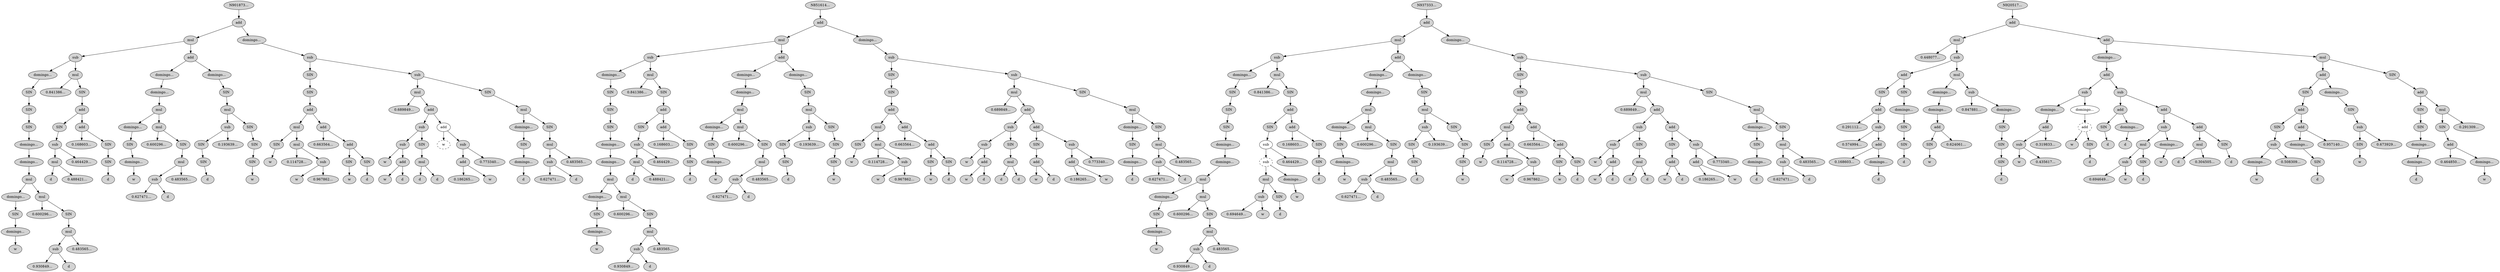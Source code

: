 digraph Population_17 {
N901873[ style="filled"  label="N901873..."];
N901873 -> N901874;
N901874[ style="filled"  label="add"];
N901874 -> N901875;
N901875[ style="filled"  label="mul"];
N901875 -> N901876;
N901876[ style="filled"  label="sub"];
N901876 -> N901877;
N901877[ style="filled"  label="domingo..."];
N901877 -> N901878;
N901878[ style="filled"  label="SIN"];
N901878 -> N901879;
N901879[ style="filled"  label="SIN"];
N901879 -> N901880;
N901880[ style="filled"  label="SIN"];
N901880 -> N901881;
N901881[ style="filled"  label="domingo..."];
N901881 -> N901882;
N901882[ style="filled"  label="domingo..."];
N901882 -> N901883;
N901883[ style="filled"  label="mul"];
N901883 -> N901884;
N901884[ style="filled"  label="domingo..."];
N901884 -> N901885;
N901885[ style="filled"  label="SIN"];
N901885 -> N901886;
N901886[ style="filled"  label="domingo..."];
N901886 -> N901887;
N901887[ style="filled"  label="w"];
N901883 -> N901888;
N901888[ style="filled"  label="mul"];
N901888 -> N901889;
N901889[ style="filled"  label="0.600296..."];
N901888 -> N901890;
N901890[ style="filled"  label="SIN"];
N901890 -> N901891;
N901891[ style="filled"  label="mul"];
N901891 -> N901892;
N901892[ style="filled"  label="sub"];
N901892 -> N901893;
N901893[ style="filled"  label="0.930849..."];
N901892 -> N901894;
N901894[ style="filled"  label="d"];
N901891 -> N901895;
N901895[ style="filled"  label="0.483565..."];
N901876 -> N901896;
N901896[ style="filled"  label="mul"];
N901896 -> N901897;
N901897[ style="filled"  label="0.841386..."];
N901896 -> N901898;
N901898[ style="filled"  label="SIN"];
N901898 -> N901899;
N901899[ style="filled"  label="add"];
N901899 -> N901900;
N901900[ style="filled"  label="SIN"];
N901900 -> N901901;
N901901[ style="filled"  label="sub"];
N901901 -> N901902;
N901902[ style="filled"  label="mul"];
N901902 -> N901903;
N901903[ style="filled"  label="d"];
N901902 -> N901904;
N901904[ style="filled"  label="0.488421..."];
N901901 -> N901905;
N901905[ style="filled"  label="0.464429..."];
N901899 -> N901906;
N901906[ style="filled"  label="add"];
N901906 -> N901907;
N901907[ style="filled"  label="0.168603..."];
N901906 -> N901908;
N901908[ style="filled"  label="SIN"];
N901908 -> N901909;
N901909[ style="filled"  label="SIN"];
N901909 -> N901910;
N901910[ style="filled"  label="d"];
N901875 -> N901911;
N901911[ style="filled"  label="add"];
N901911 -> N901912;
N901912[ style="filled"  label="domingo..."];
N901912 -> N901913;
N901913[ style="filled"  label="domingo..."];
N901913 -> N901914;
N901914[ style="filled"  label="mul"];
N901914 -> N901915;
N901915[ style="filled"  label="domingo..."];
N901915 -> N901916;
N901916[ style="filled"  label="SIN"];
N901916 -> N901917;
N901917[ style="filled"  label="domingo..."];
N901917 -> N901918;
N901918[ style="filled"  label="w"];
N901914 -> N901919;
N901919[ style="filled"  label="mul"];
N901919 -> N901920;
N901920[ style="filled"  label="0.600296..."];
N901919 -> N901921;
N901921[ style="filled"  label="SIN"];
N901921 -> N901922;
N901922[ style="filled"  label="mul"];
N901922 -> N901923;
N901923[ style="filled"  label="sub"];
N901923 -> N901924;
N901924[ style="filled"  label="0.627471..."];
N901923 -> N901925;
N901925[ style="filled"  label="d"];
N901922 -> N901926;
N901926[ style="filled"  label="0.483565..."];
N901911 -> N901927;
N901927[ style="filled"  label="domingo..."];
N901927 -> N901928;
N901928[ style="filled"  label="SIN"];
N901928 -> N901929;
N901929[ style="filled"  label="mul"];
N901929 -> N901930;
N901930[ style="filled"  label="sub"];
N901930 -> N901931;
N901931[ style="filled"  label="SIN"];
N901931 -> N901932;
N901932[ style="filled"  label="SIN"];
N901932 -> N901933;
N901933[ style="filled"  label="d"];
N901930 -> N901934;
N901934[ style="filled"  label="0.193639..."];
N901929 -> N901935;
N901935[ style="filled"  label="SIN"];
N901935 -> N901936;
N901936[ style="filled"  label="SIN"];
N901936 -> N901937;
N901937[ style="filled"  label="SIN"];
N901937 -> N901938;
N901938[ style="filled"  label="w"];
N901874 -> N901939;
N901939[ style="filled"  label="domingo..."];
N901939 -> N901940;
N901940[ style="filled"  label="sub"];
N901940 -> N901941;
N901941[ style="filled"  label="SIN"];
N901941 -> N901942;
N901942[ style="filled"  label="SIN"];
N901942 -> N901943;
N901943[ style="filled"  label="add"];
N901943 -> N901944;
N901944[ style="filled"  label="mul"];
N901944 -> N901945;
N901945[ style="filled"  label="SIN"];
N901945 -> N901946;
N901946[ style="filled"  label="w"];
N901944 -> N901947;
N901947[ style="filled"  label="mul"];
N901947 -> N901948;
N901948[ style="filled"  label="0.114728..."];
N901947 -> N901949;
N901949[ style="filled"  label="sub"];
N901949 -> N901950;
N901950[ style="filled"  label="w"];
N901949 -> N901951;
N901951[ style="filled"  label="0.967862..."];
N901943 -> N901952;
N901952[ style="filled"  label="add"];
N901952 -> N901953;
N901953[ style="filled"  label="0.663564..."];
N901952 -> N901954;
N901954[ style="filled"  label="add"];
N901954 -> N901955;
N901955[ style="filled"  label="SIN"];
N901955 -> N901956;
N901956[ style="filled"  label="w"];
N901954 -> N901957;
N901957[ style="filled"  label="SIN"];
N901957 -> N901958;
N901958[ style="filled"  label="d"];
N901940 -> N901959;
N901959[ style="filled"  label="sub"];
N901959 -> N901960;
N901960[ style="filled"  label="mul"];
N901960 -> N901961;
N901961[ style="filled"  label="0.689849..."];
N901960 -> N901962;
N901962[ style="filled"  label="add"];
N901962 -> N901963;
N901963[ style="filled"  label="sub"];
N901963 -> N901964;
N901964[ style="filled"  label="sub"];
N901964 -> N901965;
N901965[ style="filled"  label="w"];
N901964 -> N901966;
N901966[ style="filled"  label="add"];
N901966 -> N901967;
N901967[ style="filled"  label="w"];
N901966 -> N901968;
N901968[ style="filled"  label="d"];
N901963 -> N901969;
N901969[ style="filled"  label="SIN"];
N901969 -> N901970;
N901970[ style="filled"  label="mul"];
N901970 -> N901971;
N901971[ style="filled"  label="d"];
N901970 -> N901972;
N901972[ style="filled"  label="d"];
N901962 -> N901973;
N901973[ style="solid"  label="add"];
N901973 -> N902092;
N902092[ style="dashed"  label="w"];
N901973 -> N901978;
N901978[ style="filled"  label="sub"];
N901978 -> N901979;
N901979[ style="filled"  label="add"];
N901979 -> N901980;
N901980[ style="filled"  label="0.186265..."];
N901979 -> N901981;
N901981[ style="filled"  label="w"];
N901978 -> N901982;
N901982[ style="filled"  label="0.773340..."];
N901959 -> N901983;
N901983[ style="filled"  label="SIN"];
N901983 -> N901984;
N901984[ style="filled"  label="mul"];
N901984 -> N901985;
N901985[ style="filled"  label="domingo..."];
N901985 -> N901986;
N901986[ style="filled"  label="SIN"];
N901986 -> N901987;
N901987[ style="filled"  label="domingo..."];
N901987 -> N901988;
N901988[ style="filled"  label="d"];
N901984 -> N901989;
N901989[ style="filled"  label="SIN"];
N901989 -> N901990;
N901990[ style="filled"  label="mul"];
N901990 -> N901991;
N901991[ style="filled"  label="sub"];
N901991 -> N901992;
N901992[ style="filled"  label="0.627471..."];
N901991 -> N901993;
N901993[ style="filled"  label="d"];
N901990 -> N901994;
N901994[ style="filled"  label="0.483565..."];

N851614[ style="filled"  label="N851614..."];
N851614 -> N851615;
N851615[ style="filled"  label="add"];
N851615 -> N851616;
N851616[ style="filled"  label="mul"];
N851616 -> N851617;
N851617[ style="filled"  label="sub"];
N851617 -> N851618;
N851618[ style="filled"  label="domingo..."];
N851618 -> N851619;
N851619[ style="filled"  label="SIN"];
N851619 -> N851620;
N851620[ style="filled"  label="SIN"];
N851620 -> N851621;
N851621[ style="filled"  label="SIN"];
N851621 -> N851622;
N851622[ style="filled"  label="domingo..."];
N851622 -> N851623;
N851623[ style="filled"  label="domingo..."];
N851623 -> N851624;
N851624[ style="filled"  label="mul"];
N851624 -> N851625;
N851625[ style="filled"  label="domingo..."];
N851625 -> N851626;
N851626[ style="filled"  label="SIN"];
N851626 -> N851627;
N851627[ style="filled"  label="domingo..."];
N851627 -> N851628;
N851628[ style="filled"  label="w"];
N851624 -> N851629;
N851629[ style="filled"  label="mul"];
N851629 -> N851630;
N851630[ style="filled"  label="0.600296..."];
N851629 -> N851631;
N851631[ style="filled"  label="SIN"];
N851631 -> N851632;
N851632[ style="filled"  label="mul"];
N851632 -> N851633;
N851633[ style="filled"  label="sub"];
N851633 -> N851634;
N851634[ style="filled"  label="0.930849..."];
N851633 -> N851635;
N851635[ style="filled"  label="d"];
N851632 -> N851636;
N851636[ style="filled"  label="0.483565..."];
N851617 -> N851637;
N851637[ style="filled"  label="mul"];
N851637 -> N851638;
N851638[ style="filled"  label="0.841386..."];
N851637 -> N851639;
N851639[ style="filled"  label="SIN"];
N851639 -> N851640;
N851640[ style="filled"  label="add"];
N851640 -> N851641;
N851641[ style="filled"  label="SIN"];
N851641 -> N851642;
N851642[ style="filled"  label="sub"];
N851642 -> N851643;
N851643[ style="filled"  label="mul"];
N851643 -> N851644;
N851644[ style="filled"  label="d"];
N851643 -> N851645;
N851645[ style="filled"  label="0.488421..."];
N851642 -> N851646;
N851646[ style="filled"  label="0.464429..."];
N851640 -> N851647;
N851647[ style="filled"  label="add"];
N851647 -> N851648;
N851648[ style="filled"  label="0.168603..."];
N851647 -> N851649;
N851649[ style="filled"  label="SIN"];
N851649 -> N851650;
N851650[ style="filled"  label="SIN"];
N851650 -> N851651;
N851651[ style="filled"  label="d"];
N851616 -> N851652;
N851652[ style="filled"  label="add"];
N851652 -> N851653;
N851653[ style="filled"  label="domingo..."];
N851653 -> N851654;
N851654[ style="filled"  label="domingo..."];
N851654 -> N851655;
N851655[ style="filled"  label="mul"];
N851655 -> N851656;
N851656[ style="filled"  label="domingo..."];
N851656 -> N851657;
N851657[ style="filled"  label="SIN"];
N851657 -> N851658;
N851658[ style="filled"  label="domingo..."];
N851658 -> N851659;
N851659[ style="filled"  label="w"];
N851655 -> N851660;
N851660[ style="filled"  label="mul"];
N851660 -> N851661;
N851661[ style="filled"  label="0.600296..."];
N851660 -> N851662;
N851662[ style="filled"  label="SIN"];
N851662 -> N851663;
N851663[ style="filled"  label="mul"];
N851663 -> N851664;
N851664[ style="filled"  label="sub"];
N851664 -> N851665;
N851665[ style="filled"  label="0.627471..."];
N851664 -> N851666;
N851666[ style="filled"  label="d"];
N851663 -> N851667;
N851667[ style="filled"  label="0.483565..."];
N851652 -> N851668;
N851668[ style="filled"  label="domingo..."];
N851668 -> N851669;
N851669[ style="filled"  label="SIN"];
N851669 -> N851670;
N851670[ style="filled"  label="mul"];
N851670 -> N851671;
N851671[ style="filled"  label="sub"];
N851671 -> N851672;
N851672[ style="filled"  label="SIN"];
N851672 -> N851673;
N851673[ style="filled"  label="SIN"];
N851673 -> N851674;
N851674[ style="filled"  label="d"];
N851671 -> N851675;
N851675[ style="filled"  label="0.193639..."];
N851670 -> N851676;
N851676[ style="filled"  label="SIN"];
N851676 -> N851677;
N851677[ style="filled"  label="SIN"];
N851677 -> N851678;
N851678[ style="filled"  label="SIN"];
N851678 -> N851679;
N851679[ style="filled"  label="w"];
N851615 -> N851680;
N851680[ style="filled"  label="domingo..."];
N851680 -> N851681;
N851681[ style="filled"  label="sub"];
N851681 -> N851682;
N851682[ style="filled"  label="SIN"];
N851682 -> N851683;
N851683[ style="filled"  label="SIN"];
N851683 -> N851684;
N851684[ style="filled"  label="add"];
N851684 -> N851685;
N851685[ style="filled"  label="mul"];
N851685 -> N851686;
N851686[ style="filled"  label="SIN"];
N851686 -> N851687;
N851687[ style="filled"  label="w"];
N851685 -> N851688;
N851688[ style="filled"  label="mul"];
N851688 -> N851689;
N851689[ style="filled"  label="0.114728..."];
N851688 -> N851690;
N851690[ style="filled"  label="sub"];
N851690 -> N851691;
N851691[ style="filled"  label="w"];
N851690 -> N851692;
N851692[ style="filled"  label="0.967862..."];
N851684 -> N851693;
N851693[ style="filled"  label="add"];
N851693 -> N851694;
N851694[ style="filled"  label="0.663564..."];
N851693 -> N851695;
N851695[ style="filled"  label="add"];
N851695 -> N851696;
N851696[ style="filled"  label="SIN"];
N851696 -> N851697;
N851697[ style="filled"  label="w"];
N851695 -> N851698;
N851698[ style="filled"  label="SIN"];
N851698 -> N851699;
N851699[ style="filled"  label="d"];
N851681 -> N851700;
N851700[ style="filled"  label="sub"];
N851700 -> N851701;
N851701[ style="filled"  label="mul"];
N851701 -> N851702;
N851702[ style="filled"  label="0.689849..."];
N851701 -> N851706;
N851706[ style="filled"  label="add"];
N851706 -> N851707;
N851707[ style="filled"  label="sub"];
N851707 -> N851708;
N851708[ style="filled"  label="sub"];
N851708 -> N851709;
N851709[ style="filled"  label="w"];
N851708 -> N851710;
N851710[ style="filled"  label="add"];
N851710 -> N851711;
N851711[ style="filled"  label="w"];
N851710 -> N851712;
N851712[ style="filled"  label="d"];
N851707 -> N851713;
N851713[ style="filled"  label="SIN"];
N851713 -> N851714;
N851714[ style="filled"  label="mul"];
N851714 -> N851715;
N851715[ style="filled"  label="d"];
N851714 -> N851716;
N851716[ style="filled"  label="d"];
N851706 -> N851717;
N851717[ style="filled"  label="add"];
N851717 -> N851718;
N851718[ style="filled"  label="SIN"];
N851718 -> N851719;
N851719[ style="filled"  label="add"];
N851719 -> N851720;
N851720[ style="filled"  label="w"];
N851719 -> N851721;
N851721[ style="filled"  label="d"];
N851717 -> N851722;
N851722[ style="filled"  label="sub"];
N851722 -> N851723;
N851723[ style="filled"  label="add"];
N851723 -> N851724;
N851724[ style="filled"  label="0.186265..."];
N851723 -> N851725;
N851725[ style="filled"  label="w"];
N851722 -> N851726;
N851726[ style="filled"  label="0.773340..."];
N851700 -> N851727;
N851727[ style="filled"  label="SIN"];
N851727 -> N851728;
N851728[ style="filled"  label="mul"];
N851728 -> N851729;
N851729[ style="filled"  label="domingo..."];
N851729 -> N851730;
N851730[ style="filled"  label="SIN"];
N851730 -> N851731;
N851731[ style="filled"  label="domingo..."];
N851731 -> N851732;
N851732[ style="filled"  label="d"];
N851728 -> N851733;
N851733[ style="filled"  label="SIN"];
N851733 -> N851734;
N851734[ style="filled"  label="mul"];
N851734 -> N851735;
N851735[ style="filled"  label="sub"];
N851735 -> N851736;
N851736[ style="filled"  label="0.627471..."];
N851735 -> N851737;
N851737[ style="filled"  label="d"];
N851734 -> N851738;
N851738[ style="filled"  label="0.483565..."];

N937333[ style="filled"  label="N937333..."];
N937333 -> N937334;
N937334[ style="filled"  label="add"];
N937334 -> N937335;
N937335[ style="filled"  label="mul"];
N937335 -> N937336;
N937336[ style="filled"  label="sub"];
N937336 -> N937337;
N937337[ style="filled"  label="domingo..."];
N937337 -> N937338;
N937338[ style="filled"  label="SIN"];
N937338 -> N937339;
N937339[ style="filled"  label="SIN"];
N937339 -> N937340;
N937340[ style="filled"  label="SIN"];
N937340 -> N937341;
N937341[ style="filled"  label="domingo..."];
N937341 -> N937342;
N937342[ style="filled"  label="domingo..."];
N937342 -> N937343;
N937343[ style="filled"  label="mul"];
N937343 -> N937344;
N937344[ style="filled"  label="domingo..."];
N937344 -> N937345;
N937345[ style="filled"  label="SIN"];
N937345 -> N937346;
N937346[ style="filled"  label="domingo..."];
N937346 -> N937347;
N937347[ style="filled"  label="w"];
N937343 -> N937348;
N937348[ style="filled"  label="mul"];
N937348 -> N937349;
N937349[ style="filled"  label="0.600296..."];
N937348 -> N937350;
N937350[ style="filled"  label="SIN"];
N937350 -> N937351;
N937351[ style="filled"  label="mul"];
N937351 -> N937352;
N937352[ style="filled"  label="sub"];
N937352 -> N937353;
N937353[ style="filled"  label="0.930849..."];
N937352 -> N937354;
N937354[ style="filled"  label="d"];
N937351 -> N937355;
N937355[ style="filled"  label="0.483565..."];
N937336 -> N937356;
N937356[ style="filled"  label="mul"];
N937356 -> N937357;
N937357[ style="filled"  label="0.841386..."];
N937356 -> N937358;
N937358[ style="filled"  label="SIN"];
N937358 -> N937359;
N937359[ style="filled"  label="add"];
N937359 -> N937360;
N937360[ style="filled"  label="SIN"];
N937360 -> N937361;
N937361[ style="solid"  label="sub"];
N937361 -> N937523;
N937523[ style="dashed"  label="sub"];
N937523 -> N937524;
N937524[ style="filled"  label="mul"];
N937524 -> N937525;
N937525[ style="filled"  label="sub"];
N937525 -> N937526;
N937526[ style="filled"  label="0.694649..."];
N937525 -> N937527;
N937527[ style="filled"  label="w"];
N937524 -> N937528;
N937528[ style="filled"  label="SIN"];
N937528 -> N937529;
N937529[ style="filled"  label="d"];
N937523 -> N937530;
N937530[ style="filled"  label="domingo..."];
N937530 -> N937531;
N937531[ style="filled"  label="w"];
N937361 -> N937365;
N937365[ style="filled"  label="0.464429..."];
N937359 -> N937366;
N937366[ style="filled"  label="add"];
N937366 -> N937367;
N937367[ style="filled"  label="0.168603..."];
N937366 -> N937368;
N937368[ style="filled"  label="SIN"];
N937368 -> N937369;
N937369[ style="filled"  label="SIN"];
N937369 -> N937370;
N937370[ style="filled"  label="d"];
N937335 -> N937371;
N937371[ style="filled"  label="add"];
N937371 -> N937372;
N937372[ style="filled"  label="domingo..."];
N937372 -> N937373;
N937373[ style="filled"  label="domingo..."];
N937373 -> N937374;
N937374[ style="filled"  label="mul"];
N937374 -> N937375;
N937375[ style="filled"  label="domingo..."];
N937375 -> N937376;
N937376[ style="filled"  label="SIN"];
N937376 -> N937377;
N937377[ style="filled"  label="domingo..."];
N937377 -> N937378;
N937378[ style="filled"  label="w"];
N937374 -> N937379;
N937379[ style="filled"  label="mul"];
N937379 -> N937380;
N937380[ style="filled"  label="0.600296..."];
N937379 -> N937381;
N937381[ style="filled"  label="SIN"];
N937381 -> N937382;
N937382[ style="filled"  label="mul"];
N937382 -> N937383;
N937383[ style="filled"  label="sub"];
N937383 -> N937384;
N937384[ style="filled"  label="0.627471..."];
N937383 -> N937385;
N937385[ style="filled"  label="d"];
N937382 -> N937386;
N937386[ style="filled"  label="0.483565..."];
N937371 -> N937387;
N937387[ style="filled"  label="domingo..."];
N937387 -> N937388;
N937388[ style="filled"  label="SIN"];
N937388 -> N937389;
N937389[ style="filled"  label="mul"];
N937389 -> N937390;
N937390[ style="filled"  label="sub"];
N937390 -> N937391;
N937391[ style="filled"  label="SIN"];
N937391 -> N937392;
N937392[ style="filled"  label="SIN"];
N937392 -> N937393;
N937393[ style="filled"  label="d"];
N937390 -> N937394;
N937394[ style="filled"  label="0.193639..."];
N937389 -> N937395;
N937395[ style="filled"  label="SIN"];
N937395 -> N937396;
N937396[ style="filled"  label="SIN"];
N937396 -> N937397;
N937397[ style="filled"  label="SIN"];
N937397 -> N937398;
N937398[ style="filled"  label="w"];
N937334 -> N937399;
N937399[ style="filled"  label="domingo..."];
N937399 -> N937400;
N937400[ style="filled"  label="sub"];
N937400 -> N937401;
N937401[ style="filled"  label="SIN"];
N937401 -> N937402;
N937402[ style="filled"  label="SIN"];
N937402 -> N937403;
N937403[ style="filled"  label="add"];
N937403 -> N937404;
N937404[ style="filled"  label="mul"];
N937404 -> N937405;
N937405[ style="filled"  label="SIN"];
N937405 -> N937406;
N937406[ style="filled"  label="w"];
N937404 -> N937407;
N937407[ style="filled"  label="mul"];
N937407 -> N937408;
N937408[ style="filled"  label="0.114728..."];
N937407 -> N937409;
N937409[ style="filled"  label="sub"];
N937409 -> N937410;
N937410[ style="filled"  label="w"];
N937409 -> N937411;
N937411[ style="filled"  label="0.967862..."];
N937403 -> N937412;
N937412[ style="filled"  label="add"];
N937412 -> N937413;
N937413[ style="filled"  label="0.663564..."];
N937412 -> N937414;
N937414[ style="filled"  label="add"];
N937414 -> N937415;
N937415[ style="filled"  label="SIN"];
N937415 -> N937416;
N937416[ style="filled"  label="w"];
N937414 -> N937417;
N937417[ style="filled"  label="SIN"];
N937417 -> N937418;
N937418[ style="filled"  label="d"];
N937400 -> N937419;
N937419[ style="filled"  label="sub"];
N937419 -> N937420;
N937420[ style="filled"  label="mul"];
N937420 -> N937421;
N937421[ style="filled"  label="0.689849..."];
N937420 -> N937422;
N937422[ style="filled"  label="add"];
N937422 -> N937423;
N937423[ style="filled"  label="sub"];
N937423 -> N937424;
N937424[ style="filled"  label="sub"];
N937424 -> N937425;
N937425[ style="filled"  label="w"];
N937424 -> N937426;
N937426[ style="filled"  label="add"];
N937426 -> N937427;
N937427[ style="filled"  label="w"];
N937426 -> N937428;
N937428[ style="filled"  label="d"];
N937423 -> N937429;
N937429[ style="filled"  label="SIN"];
N937429 -> N937430;
N937430[ style="filled"  label="mul"];
N937430 -> N937431;
N937431[ style="filled"  label="d"];
N937430 -> N937432;
N937432[ style="filled"  label="d"];
N937422 -> N937433;
N937433[ style="filled"  label="add"];
N937433 -> N937434;
N937434[ style="filled"  label="SIN"];
N937434 -> N937435;
N937435[ style="filled"  label="add"];
N937435 -> N937436;
N937436[ style="filled"  label="w"];
N937435 -> N937437;
N937437[ style="filled"  label="d"];
N937433 -> N937438;
N937438[ style="filled"  label="sub"];
N937438 -> N937439;
N937439[ style="filled"  label="add"];
N937439 -> N937440;
N937440[ style="filled"  label="0.186265..."];
N937439 -> N937441;
N937441[ style="filled"  label="w"];
N937438 -> N937442;
N937442[ style="filled"  label="0.773340..."];
N937419 -> N937443;
N937443[ style="filled"  label="SIN"];
N937443 -> N937444;
N937444[ style="filled"  label="mul"];
N937444 -> N937445;
N937445[ style="filled"  label="domingo..."];
N937445 -> N937446;
N937446[ style="filled"  label="SIN"];
N937446 -> N937447;
N937447[ style="filled"  label="domingo..."];
N937447 -> N937448;
N937448[ style="filled"  label="d"];
N937444 -> N937449;
N937449[ style="filled"  label="SIN"];
N937449 -> N937450;
N937450[ style="filled"  label="mul"];
N937450 -> N937451;
N937451[ style="filled"  label="sub"];
N937451 -> N937452;
N937452[ style="filled"  label="0.627471..."];
N937451 -> N937453;
N937453[ style="filled"  label="d"];
N937450 -> N937454;
N937454[ style="filled"  label="0.483565..."];

N920517[ style="filled"  label="N920517..."];
N920517 -> N920518;
N920518[ style="filled"  label="add"];
N920518 -> N920519;
N920519[ style="filled"  label="mul"];
N920519 -> N920520;
N920520[ style="filled"  label="0.448077..."];
N920519 -> N920521;
N920521[ style="filled"  label="sub"];
N920521 -> N920522;
N920522[ style="filled"  label="add"];
N920522 -> N920523;
N920523[ style="filled"  label="SIN"];
N920523 -> N920524;
N920524[ style="filled"  label="add"];
N920524 -> N920525;
N920525[ style="filled"  label="0.291112..."];
N920524 -> N920526;
N920526[ style="filled"  label="sub"];
N920526 -> N920527;
N920527[ style="filled"  label="0.574994..."];
N920526 -> N920528;
N920528[ style="filled"  label="add"];
N920528 -> N920529;
N920529[ style="filled"  label="0.168603..."];
N920528 -> N920530;
N920530[ style="filled"  label="domingo..."];
N920530 -> N920531;
N920531[ style="filled"  label="d"];
N920522 -> N920532;
N920532[ style="filled"  label="SIN"];
N920532 -> N920533;
N920533[ style="filled"  label="domingo..."];
N920533 -> N920534;
N920534[ style="filled"  label="SIN"];
N920534 -> N920535;
N920535[ style="filled"  label="SIN"];
N920535 -> N920536;
N920536[ style="filled"  label="d"];
N920521 -> N920537;
N920537[ style="filled"  label="mul"];
N920537 -> N920538;
N920538[ style="filled"  label="domingo..."];
N920538 -> N920539;
N920539[ style="filled"  label="domingo..."];
N920539 -> N920540;
N920540[ style="filled"  label="add"];
N920540 -> N920541;
N920541[ style="filled"  label="SIN"];
N920541 -> N920542;
N920542[ style="filled"  label="w"];
N920540 -> N920543;
N920543[ style="filled"  label="0.624061..."];
N920537 -> N920544;
N920544[ style="filled"  label="sub"];
N920544 -> N920545;
N920545[ style="filled"  label="0.847881..."];
N920544 -> N920546;
N920546[ style="filled"  label="domingo..."];
N920546 -> N920547;
N920547[ style="filled"  label="SIN"];
N920547 -> N920548;
N920548[ style="filled"  label="SIN"];
N920548 -> N920549;
N920549[ style="filled"  label="SIN"];
N920549 -> N920550;
N920550[ style="filled"  label="d"];
N920518 -> N920551;
N920551[ style="filled"  label="add"];
N920551 -> N920552;
N920552[ style="filled"  label="domingo..."];
N920552 -> N920553;
N920553[ style="filled"  label="add"];
N920553 -> N920554;
N920554[ style="filled"  label="sub"];
N920554 -> N920555;
N920555[ style="filled"  label="domingo..."];
N920555 -> N920556;
N920556[ style="filled"  label="add"];
N920556 -> N920557;
N920557[ style="filled"  label="sub"];
N920557 -> N920558;
N920558[ style="filled"  label="w"];
N920557 -> N920559;
N920559[ style="filled"  label="0.435617..."];
N920556 -> N920560;
N920560[ style="filled"  label="0.319833..."];
N920554 -> N920561;
N920561[ style="solid"  label="domingo..."];
N920561 -> N920732;
N920732[ style="dashed"  label="add"];
N920732 -> N920733;
N920733[ style="filled"  label="w"];
N920732 -> N920734;
N920734[ style="filled"  label="SIN"];
N920734 -> N920735;
N920735[ style="filled"  label="d"];
N920553 -> N920570;
N920570[ style="filled"  label="sub"];
N920570 -> N920571;
N920571[ style="filled"  label="add"];
N920571 -> N920572;
N920572[ style="filled"  label="SIN"];
N920572 -> N920573;
N920573[ style="filled"  label="d"];
N920571 -> N920574;
N920574[ style="filled"  label="domingo..."];
N920574 -> N920575;
N920575[ style="filled"  label="d"];
N920570 -> N920576;
N920576[ style="filled"  label="add"];
N920576 -> N920577;
N920577[ style="filled"  label="sub"];
N920577 -> N920578;
N920578[ style="filled"  label="mul"];
N920578 -> N920579;
N920579[ style="filled"  label="sub"];
N920579 -> N920580;
N920580[ style="filled"  label="0.694649..."];
N920579 -> N920581;
N920581[ style="filled"  label="w"];
N920578 -> N920582;
N920582[ style="filled"  label="SIN"];
N920582 -> N920583;
N920583[ style="filled"  label="d"];
N920577 -> N920584;
N920584[ style="filled"  label="domingo..."];
N920584 -> N920585;
N920585[ style="filled"  label="w"];
N920576 -> N920586;
N920586[ style="filled"  label="add"];
N920586 -> N920587;
N920587[ style="filled"  label="mul"];
N920587 -> N920588;
N920588[ style="filled"  label="d"];
N920587 -> N920589;
N920589[ style="filled"  label="0.304505..."];
N920586 -> N920590;
N920590[ style="filled"  label="SIN"];
N920590 -> N920591;
N920591[ style="filled"  label="d"];
N920551 -> N920592;
N920592[ style="filled"  label="mul"];
N920592 -> N920593;
N920593[ style="filled"  label="add"];
N920593 -> N920594;
N920594[ style="filled"  label="SIN"];
N920594 -> N920595;
N920595[ style="filled"  label="add"];
N920595 -> N920596;
N920596[ style="filled"  label="SIN"];
N920596 -> N920597;
N920597[ style="filled"  label="sub"];
N920597 -> N920598;
N920598[ style="filled"  label="domingo..."];
N920598 -> N920599;
N920599[ style="filled"  label="w"];
N920597 -> N920600;
N920600[ style="filled"  label="0.508309..."];
N920595 -> N920601;
N920601[ style="filled"  label="add"];
N920601 -> N920602;
N920602[ style="filled"  label="domingo..."];
N920602 -> N920603;
N920603[ style="filled"  label="SIN"];
N920603 -> N920604;
N920604[ style="filled"  label="d"];
N920601 -> N920605;
N920605[ style="filled"  label="0.957140..."];
N920593 -> N920606;
N920606[ style="filled"  label="domingo..."];
N920606 -> N920607;
N920607[ style="filled"  label="SIN"];
N920607 -> N920608;
N920608[ style="filled"  label="sub"];
N920608 -> N920609;
N920609[ style="filled"  label="SIN"];
N920609 -> N920610;
N920610[ style="filled"  label="w"];
N920608 -> N920611;
N920611[ style="filled"  label="0.673929..."];
N920592 -> N920612;
N920612[ style="filled"  label="SIN"];
N920612 -> N920613;
N920613[ style="filled"  label="add"];
N920613 -> N920614;
N920614[ style="filled"  label="SIN"];
N920614 -> N920615;
N920615[ style="filled"  label="SIN"];
N920615 -> N920616;
N920616[ style="filled"  label="domingo..."];
N920616 -> N920617;
N920617[ style="filled"  label="domingo..."];
N920617 -> N920618;
N920618[ style="filled"  label="d"];
N920613 -> N920619;
N920619[ style="filled"  label="mul"];
N920619 -> N920620;
N920620[ style="filled"  label="SIN"];
N920620 -> N920621;
N920621[ style="filled"  label="add"];
N920621 -> N920622;
N920622[ style="filled"  label="0.464850..."];
N920621 -> N920623;
N920623[ style="filled"  label="domingo..."];
N920623 -> N920624;
N920624[ style="filled"  label="w"];
N920619 -> N920625;
N920625[ style="filled"  label="0.291309..."];

}
